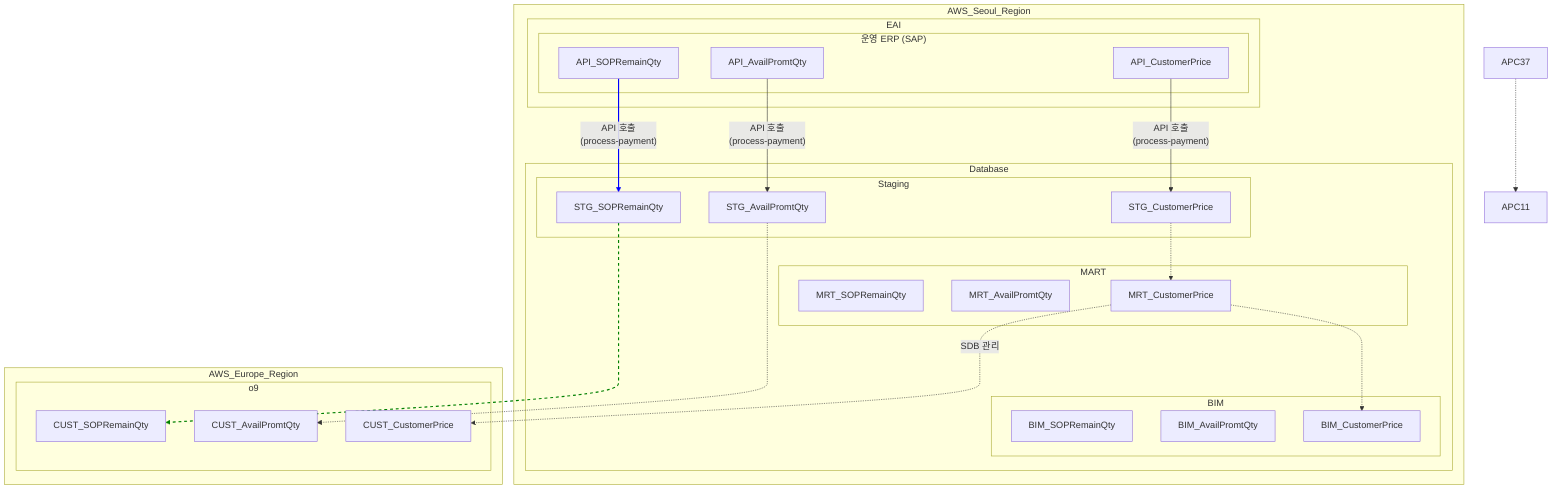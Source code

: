 graph TD
 
  %% 다이어그램
  subgraph subGraph6 ["AWS_Seoul_Region"]
    subgraph EAI ["EAI"]
      subgraph SAP ["운영 ERP (SAP)"]
        APICP37["API_SOPRemainQty"]
        APICP11["API_AvailPromtQty"]
        APICP35["API_CustomerPrice"]
      end
    end
    subgraph Database ["Database"]
      direction TB
      subgraph Schema_Staging["Staging"]
        STGCP37["STG_SOPRemainQty"]
        STGCP11["STG_AvailPromtQty"]
        STGCP35["STG_CustomerPrice"]
      end
      subgraph Schema_MART ["MART"]
        MRTCP37["MRT_SOPRemainQty"]
        MRTCP11["MRT_AvailPromtQty"]
        MRTCP35["MRT_CustomerPrice"]
      end
      subgraph Schema_BIM ["BIM"]
        BIMCP37["BIM_SOPRemainQty"]
        BIMCP11["BIM_AvailPromtQty"]
        BIMCP35["BIM_CustomerPrice"]
      end
    end
  end
  subgraph subGraph8 ["AWS_Europe_Region"]
    subgraph o9 ["o9"]
      CSTCP37["CUST_SOPRemainQty"]
      CSTCP11["CUST_AvailPromtQty"]
      CSTCP35["CUST_CustomerPrice"]
    end
  end

  

  %% 스타일 0
  APICP37 -- "API 호출<br>(process-payment)" --> STGCP37 -.-> CSTCP37
  APICP11 -- "API 호출<br>(process-payment)" --> STGCP11 -.-> CSTCP11
  APICP35 -- "API 호출<br>(process-payment)" --> STGCP35 -.-> MRTCP35 -.-> BIMCP35 

MRTCP35

  %% 스타일 1
  APC37 -.-> APC11
  MRTCP35 -. "SDB 관리" .-> CSTCP35


  %% 스타일 정의 (선택 사항)
  linkStyle 0 stroke:blue,stroke-width:2px;
  linkStyle 1 stroke:green,stroke-width:2px,stroke-dasharray: 5 5;
